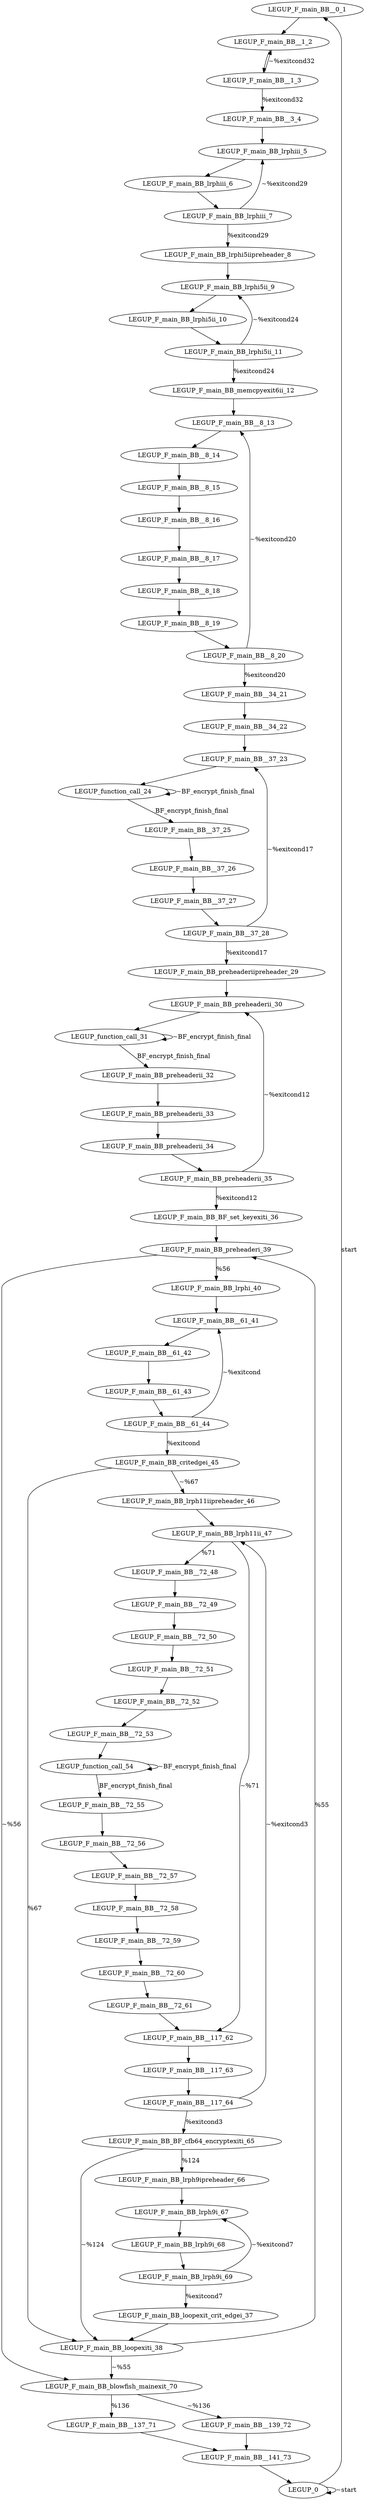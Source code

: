 digraph {
Node0x4143a50[label="LEGUP_F_main_BB__0_1"];
Node0x41438b0[label="LEGUP_0"];
Node0x41438b0 -> Node0x4143a50[label="start"];
Node0x41438b0 -> Node0x41438b0[label="~start"];
Node0x4143ba0[label="LEGUP_F_main_BB__1_2"];
Node0x4143a50 -> Node0x4143ba0;
Node0x419d020[label="LEGUP_F_main_BB__1_3"];
Node0x4143ba0 -> Node0x419d020;
Node0x4143cf0[label="LEGUP_F_main_BB__3_4"];
Node0x419d020 -> Node0x4143cf0[label="%exitcond32"];
Node0x419d020 -> Node0x4143ba0[label="~%exitcond32"];
Node0x4143e40[label="LEGUP_F_main_BB_lrphiii_5"];
Node0x4143cf0 -> Node0x4143e40;
Node0x419d3b0[label="LEGUP_F_main_BB_lrphiii_6"];
Node0x4143e40 -> Node0x419d3b0;
Node0x419d480[label="LEGUP_F_main_BB_lrphiii_7"];
Node0x419d3b0 -> Node0x419d480;
Node0x4143f90[label="LEGUP_F_main_BB_lrphi5iipreheader_8"];
Node0x419d480 -> Node0x4143f90[label="%exitcond29"];
Node0x419d480 -> Node0x4143e40[label="~%exitcond29"];
Node0x41440e0[label="LEGUP_F_main_BB_lrphi5ii_9"];
Node0x4143f90 -> Node0x41440e0;
Node0x419df00[label="LEGUP_F_main_BB_lrphi5ii_10"];
Node0x41440e0 -> Node0x419df00;
Node0x419dfd0[label="LEGUP_F_main_BB_lrphi5ii_11"];
Node0x419df00 -> Node0x419dfd0;
Node0x4144230[label="LEGUP_F_main_BB_memcpyexit6ii_12"];
Node0x419dfd0 -> Node0x4144230[label="%exitcond24"];
Node0x419dfd0 -> Node0x41440e0[label="~%exitcond24"];
Node0x4144380[label="LEGUP_F_main_BB__8_13"];
Node0x4144230 -> Node0x4144380;
Node0x419ea90[label="LEGUP_F_main_BB__8_14"];
Node0x4144380 -> Node0x419ea90;
Node0x419eb60[label="LEGUP_F_main_BB__8_15"];
Node0x419ea90 -> Node0x419eb60;
Node0x419ec30[label="LEGUP_F_main_BB__8_16"];
Node0x419eb60 -> Node0x419ec30;
Node0x419ed00[label="LEGUP_F_main_BB__8_17"];
Node0x419ec30 -> Node0x419ed00;
Node0x419edd0[label="LEGUP_F_main_BB__8_18"];
Node0x419ed00 -> Node0x419edd0;
Node0x419eea0[label="LEGUP_F_main_BB__8_19"];
Node0x419edd0 -> Node0x419eea0;
Node0x419efa0[label="LEGUP_F_main_BB__8_20"];
Node0x419eea0 -> Node0x419efa0;
Node0x41444d0[label="LEGUP_F_main_BB__34_21"];
Node0x419efa0 -> Node0x41444d0[label="%exitcond20"];
Node0x419efa0 -> Node0x4144380[label="~%exitcond20"];
Node0x419dd80[label="LEGUP_F_main_BB__34_22"];
Node0x41444d0 -> Node0x419dd80;
Node0x4169090[label="LEGUP_F_main_BB__37_23"];
Node0x419dd80 -> Node0x4169090;
Node0x43e2220[label="LEGUP_function_call_24"];
Node0x4169090 -> Node0x43e2220;
Node0x419c0b0[label="LEGUP_F_main_BB__37_25"];
Node0x43e2220 -> Node0x419c0b0[label="BF_encrypt_finish_final"];
Node0x43e2220 -> Node0x43e2220[label="~BF_encrypt_finish_final"];
Node0x419c180[label="LEGUP_F_main_BB__37_26"];
Node0x419c0b0 -> Node0x419c180;
Node0x419c250[label="LEGUP_F_main_BB__37_27"];
Node0x419c180 -> Node0x419c250;
Node0x419c320[label="LEGUP_F_main_BB__37_28"];
Node0x419c250 -> Node0x419c320;
Node0x41691e0[label="LEGUP_F_main_BB_preheaderiipreheader_29"];
Node0x419c320 -> Node0x41691e0[label="%exitcond17"];
Node0x419c320 -> Node0x4169090[label="~%exitcond17"];
Node0x4169360[label="LEGUP_F_main_BB_preheaderii_30"];
Node0x41691e0 -> Node0x4169360;
Node0x43e8140[label="LEGUP_function_call_31"];
Node0x4169360 -> Node0x43e8140;
Node0x419c660[label="LEGUP_F_main_BB_preheaderii_32"];
Node0x43e8140 -> Node0x419c660[label="BF_encrypt_finish_final"];
Node0x43e8140 -> Node0x43e8140[label="~BF_encrypt_finish_final"];
Node0x419c730[label="LEGUP_F_main_BB_preheaderii_33"];
Node0x419c660 -> Node0x419c730;
Node0x419c800[label="LEGUP_F_main_BB_preheaderii_34"];
Node0x419c730 -> Node0x419c800;
Node0x419c8d0[label="LEGUP_F_main_BB_preheaderii_35"];
Node0x419c800 -> Node0x419c8d0;
Node0x41694e0[label="LEGUP_F_main_BB_BF_set_keyexiti_36"];
Node0x419c8d0 -> Node0x41694e0[label="%exitcond12"];
Node0x419c8d0 -> Node0x4169360[label="~%exitcond12"];
Node0x4169960[label="LEGUP_F_main_BB_preheaderi_39"];
Node0x41694e0 -> Node0x4169960;
Node0x41697e0[label="LEGUP_F_main_BB_loopexiti_38"];
Node0x4169660[label="LEGUP_F_main_BB_loopexit_crit_edgei_37"];
Node0x4169660 -> Node0x41697e0;
Node0x41697e0 -> Node0x4169960[label="%55"];
Node0x419ba40[label="LEGUP_F_main_BB_blowfish_mainexit_70"];
Node0x41697e0 -> Node0x419ba40[label="~%55"];
Node0x4169ae0[label="LEGUP_F_main_BB_lrphi_40"];
Node0x4169960 -> Node0x4169ae0[label="%56"];
Node0x4169960 -> Node0x419ba40[label="~%56"];
Node0x4169c60[label="LEGUP_F_main_BB__61_41"];
Node0x4169ae0 -> Node0x4169c60;
Node0x41a2200[label="LEGUP_F_main_BB__61_42"];
Node0x4169c60 -> Node0x41a2200;
Node0x41a22d0[label="LEGUP_F_main_BB__61_43"];
Node0x41a2200 -> Node0x41a22d0;
Node0x41a23a0[label="LEGUP_F_main_BB__61_44"];
Node0x41a22d0 -> Node0x41a23a0;
Node0x4169de0[label="LEGUP_F_main_BB_critedgei_45"];
Node0x41a23a0 -> Node0x4169de0[label="%exitcond"];
Node0x41a23a0 -> Node0x4169c60[label="~%exitcond"];
Node0x4169de0 -> Node0x41697e0[label="%67"];
Node0x4169f60[label="LEGUP_F_main_BB_lrph11iipreheader_46"];
Node0x4169de0 -> Node0x4169f60[label="~%67"];
Node0x416a0e0[label="LEGUP_F_main_BB_lrph11ii_47"];
Node0x4169f60 -> Node0x416a0e0;
Node0x416a260[label="LEGUP_F_main_BB__72_48"];
Node0x416a0e0 -> Node0x416a260[label="%71"];
Node0x416a3e0[label="LEGUP_F_main_BB__117_62"];
Node0x416a0e0 -> Node0x416a3e0[label="~%71"];
Node0x419f110[label="LEGUP_F_main_BB__72_49"];
Node0x416a260 -> Node0x419f110;
Node0x419f1e0[label="LEGUP_F_main_BB__72_50"];
Node0x419f110 -> Node0x419f1e0;
Node0x419f2b0[label="LEGUP_F_main_BB__72_51"];
Node0x419f1e0 -> Node0x419f2b0;
Node0x419f380[label="LEGUP_F_main_BB__72_52"];
Node0x419f2b0 -> Node0x419f380;
Node0x419f450[label="LEGUP_F_main_BB__72_53"];
Node0x419f380 -> Node0x419f450;
Node0x43ec1d0[label="LEGUP_function_call_54"];
Node0x419f450 -> Node0x43ec1d0;
Node0x419f520[label="LEGUP_F_main_BB__72_55"];
Node0x43ec1d0 -> Node0x419f520[label="BF_encrypt_finish_final"];
Node0x43ec1d0 -> Node0x43ec1d0[label="~BF_encrypt_finish_final"];
Node0x419f5f0[label="LEGUP_F_main_BB__72_56"];
Node0x419f520 -> Node0x419f5f0;
Node0x419f6f0[label="LEGUP_F_main_BB__72_57"];
Node0x419f5f0 -> Node0x419f6f0;
Node0x419f7f0[label="LEGUP_F_main_BB__72_58"];
Node0x419f6f0 -> Node0x419f7f0;
Node0x419f8f0[label="LEGUP_F_main_BB__72_59"];
Node0x419f7f0 -> Node0x419f8f0;
Node0x419f9f0[label="LEGUP_F_main_BB__72_60"];
Node0x419f8f0 -> Node0x419f9f0;
Node0x419faf0[label="LEGUP_F_main_BB__72_61"];
Node0x419f9f0 -> Node0x419faf0;
Node0x419faf0 -> Node0x416a3e0;
Node0x41a05c0[label="LEGUP_F_main_BB__117_63"];
Node0x416a3e0 -> Node0x41a05c0;
Node0x41a0690[label="LEGUP_F_main_BB__117_64"];
Node0x41a05c0 -> Node0x41a0690;
Node0x416a560[label="LEGUP_F_main_BB_BF_cfb64_encryptexiti_65"];
Node0x41a0690 -> Node0x416a560[label="%exitcond3"];
Node0x41a0690 -> Node0x416a0e0[label="~%exitcond3"];
Node0x419b740[label="LEGUP_F_main_BB_lrph9ipreheader_66"];
Node0x416a560 -> Node0x419b740[label="%124"];
Node0x416a560 -> Node0x41697e0[label="~%124"];
Node0x419b8c0[label="LEGUP_F_main_BB_lrph9i_67"];
Node0x419b740 -> Node0x419b8c0;
Node0x41a0950[label="LEGUP_F_main_BB_lrph9i_68"];
Node0x419b8c0 -> Node0x41a0950;
Node0x41a0a20[label="LEGUP_F_main_BB_lrph9i_69"];
Node0x41a0950 -> Node0x41a0a20;
Node0x41a0a20 -> Node0x4169660[label="%exitcond7"];
Node0x41a0a20 -> Node0x419b8c0[label="~%exitcond7"];
Node0x419bbc0[label="LEGUP_F_main_BB__137_71"];
Node0x419ba40 -> Node0x419bbc0[label="%136"];
Node0x419bd40[label="LEGUP_F_main_BB__139_72"];
Node0x419ba40 -> Node0x419bd40[label="~%136"];
Node0x419bec0[label="LEGUP_F_main_BB__141_73"];
Node0x419bbc0 -> Node0x419bec0;
Node0x419bd40 -> Node0x419bec0;
Node0x419bec0 -> Node0x41438b0;
}
